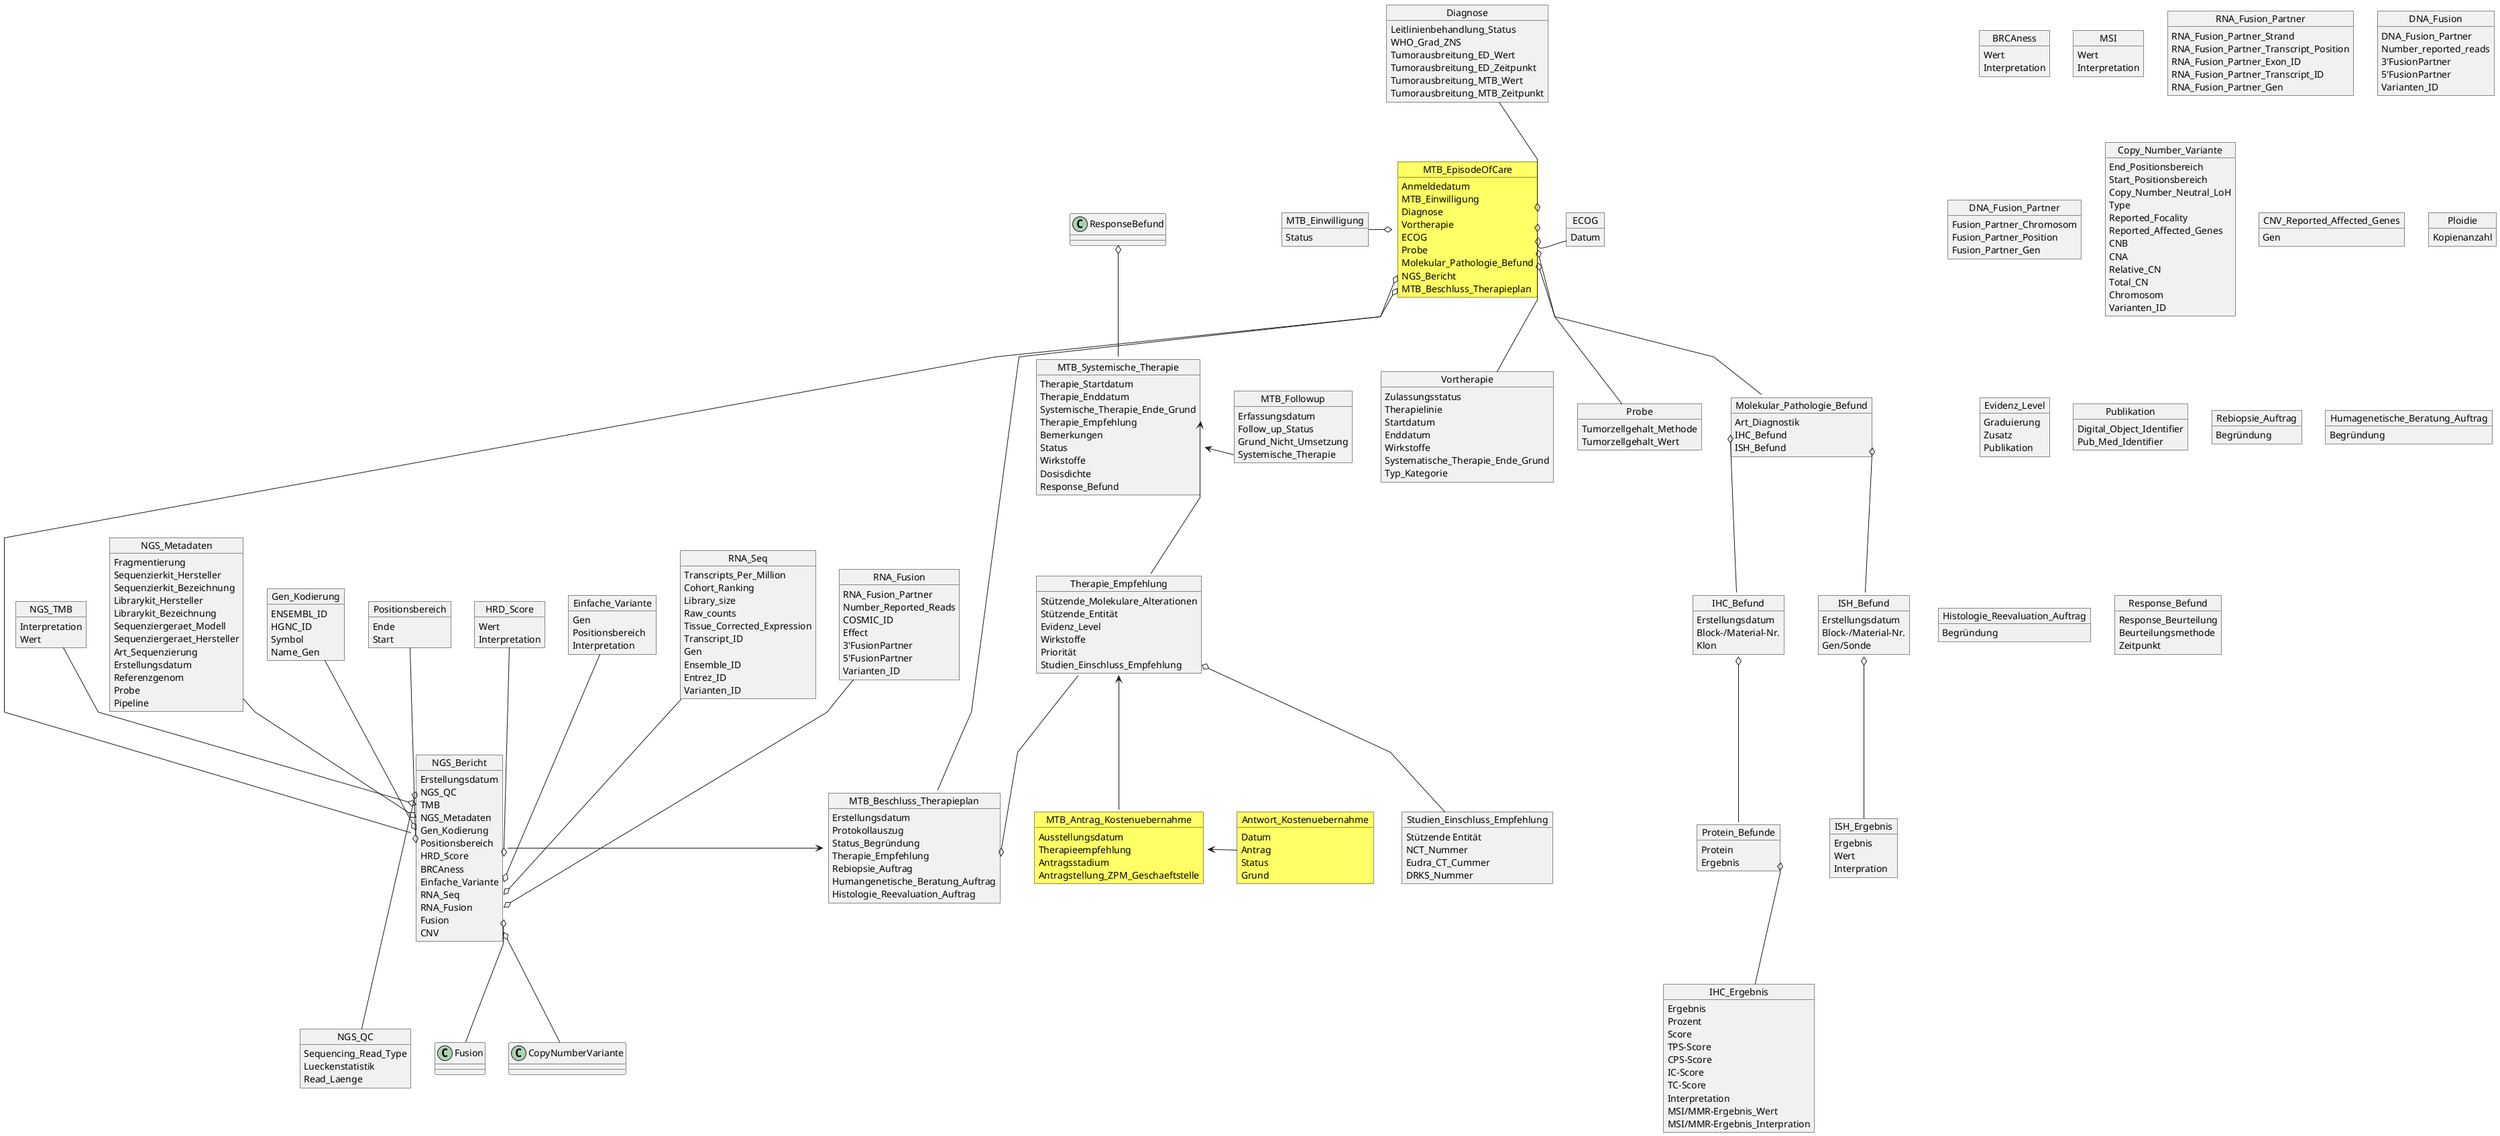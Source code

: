 @startuml MII_MTB_LM
skinparam linetype polyline 

object MTB_EpisodeOfCare #FFFF66 {
    Anmeldedatum
    MTB_Einwilligung
    Diagnose
    Vortherapie
    ECOG
    Probe
    Molekular_Pathologie_Befund
    NGS_Bericht
    MTB_Beschluss_Therapieplan
}

object MTB_Einwilligung {
    Status
}

object Diagnose {
    Leitlinienbehandlung_Status
    WHO_Grad_ZNS
    Tumorausbreitung_ED_Wert
    Tumorausbreitung_ED_Zeitpunkt
    Tumorausbreitung_MTB_Wert
    Tumorausbreitung_MTB_Zeitpunkt
}

object Vortherapie {
    Zulassungsstatus
    Therapielinie
    Startdatum
    Enddatum
    Wirkstoffe
    Systematische_Therapie_Ende_Grund
    Typ_Kategorie
}

object ECOG {
    Datum
}

object Probe {
    Tumorzellgehalt_Methode
    Tumorzellgehalt_Wert
}

object Molekular_Pathologie_Befund {
    Art_Diagnostik
    IHC_Befund
    ISH_Befund
}

object IHC_Befund {
    Erstellungsdatum
    Block-/Material-Nr.
    Klon
}

object Protein_Befunde {
    Protein
    Ergebnis
}

object IHC_Ergebnis {
    Ergebnis
    Prozent
    Score
    TPS-Score
    CPS-Score
    IC-Score
    TC-Score
    Interpretation
    MSI/MMR-Ergebnis_Wert
    MSI/MMR-Ergebnis_Interpration
}

object ISH_Befund {
    Erstellungsdatum
    Block-/Material-Nr.
    Gen/Sonde
}

object ISH_Ergebnis {
    Ergebnis
    Wert
    Interpration
}

object NGS_Bericht {
    Erstellungsdatum
    NGS_QC
    TMB
    NGS_Metadaten
    Gen_Kodierung
    Positionsbereich
    HRD_Score
    BRCAness
    Einfache_Variante
    RNA_Seq
    RNA_Fusion
    Fusion
    CNV 
}

object NGS_QC {
    Sequencing_Read_Type
    Lueckenstatistik
    Read_Laenge 
}
object NGS_TMB {
    Interpretation
    Wert
}

object NGS_Metadaten {
    Fragmentierung
    Sequenzierkit_Hersteller
    Sequenzierkit_Bezeichnung
    Librarykit_Hersteller
    Librarykit_Bezeichnung
    Sequenziergeraet_Modell
    Sequenziergeraet_Hersteller
    Art_Sequenzierung
    Erstellungsdatum
    Referenzgenom
    Probe
    Pipeline
}

object Gen_Kodierung{
    ENSEMBL_ID
    HGNC_ID
    Symbol
    Name_Gen
}

object Positionsbereich {
    Ende
    Start
} 

object HRD_Score {
    Wert
    Interpretation
}

object BRCAness {
    Wert
    Interpretation
}

object MSI {
    Wert
    Interpretation
}

object Einfache_Variante {
    Gen
    Positionsbereich
    Interpretation
}

object RNA_Seq {
    Transcripts_Per_Million
    Cohort_Ranking
    Library_size
    Raw_counts
    Tissue_Corrected_Expression
    Transcript_ID
    Gen
    Ensemble_ID
    Entrez_ID
    Varianten_ID
}

object RNA_Fusion {
    RNA_Fusion_Partner
    Number_Reported_Reads
    COSMIC_ID
    Effect
    3'FusionPartner
    5'FusionPartner
    Varianten_ID
}

object RNA_Fusion_Partner {
    RNA_Fusion_Partner_Strand
    RNA_Fusion_Partner_Transcript_Position
    RNA_Fusion_Partner_Exon_ID
    RNA_Fusion_Partner_Transcript_ID
    RNA_Fusion_Partner_Gen
}

object DNA_Fusion {
    DNA_Fusion_Partner
    Number_reported_reads
    3'FusionPartner
    5'FusionPartner
    Varianten_ID
}

object DNA_Fusion_Partner {
    Fusion_Partner_Chromosom
    Fusion_Partner_Position
    Fusion_Partner_Gen
}

object Copy_Number_Variante {
    End_Positionsbereich
    Start_Positionsbereich
    Copy_Number_Neutral_LoH
    Type
    Reported_Focality
    Reported_Affected_Genes
    CNB
    CNA
    Relative_CN
    Total_CN
    Chromosom
    Varianten_ID

} 

object CNV_Reported_Affected_Genes {
    Gen
}

object Ploidie {
    Kopienanzahl
}

object MTB_Beschluss_Therapieplan {
    Erstellungsdatum
    Protokollauszug
    Status_Begründung
    Therapie_Empfehlung
    Rebiopsie_Auftrag
    Humangenetische_Beratung_Auftrag
    Histologie_Reevaluation_Auftrag
}

object Therapie_Empfehlung {
    Stützende_Molekulare_Alterationen
    Stützende_Entität
    Evidenz_Level
    Wirkstoffe
    Priorität
    Studien_Einschluss_Empfehlung
}

object Evidenz_Level {
    Graduierung
    Zusatz
    Publikation
}

object Publikation {
    Digital_Object_Identifier
    Pub_Med_Identifier
}

object Studien_Einschluss_Empfehlung{
    Stützende Entität
    NCT_Nummer
    Eudra_CT_Cummer
    DRKS_Nummer
}

object Rebiopsie_Auftrag {
    Begründung
}

object Humagenetische_Beratung_Auftrag {
    Begründung
}

object Histologie_Reevaluation_Auftrag {
    Begründung
}

object MTB_Followup {
    Erfassungsdatum
    Follow_up_Status
    Grund_Nicht_Umsetzung
    Systemische_Therapie
}

object MTB_Systemische_Therapie {
    Therapie_Startdatum 
    Therapie_Enddatum
    Systemische_Therapie_Ende_Grund 
    Therapie_Empfehlung
    Bemerkungen
    Status
    Wirkstoffe
    Dosisdichte
    Response_Befund
}

object Response_Befund{
    Response_Beurteilung
    Beurteilungsmethode
    Zeitpunkt
}


object MTB_Antrag_Kostenuebernahme #FFFF66 {
    Ausstellungsdatum
    Therapieempfehlung 
    Antragsstadium
    Antragstellung_ZPM_Geschaeftstelle
}

object Antwort_Kostenuebernahme #FFFF66 {
    Datum
    Antrag 
    Status
    Grund
}

Antwort_Kostenuebernahme::Antrag -left-> MTB_Antrag_Kostenuebernahme
MTB_EpisodeOfCare::MTB_Einwiliigung o-left- MTB_Einwilligung
MTB_EpisodeOfCare::Diagnose o-up- Diagnose
MTB_EpisodeOfCare::Vortherapie o-down- Vortherapie
MTB_EpisodeOfCare::Probe o-down- Probe
MTB_EpisodeOfCare::Molekular_Pathologie_Befund  o-down- Molekular_Pathologie_Befund
MTB_EpisodeOfCare::NGS_Bericht o-down--- NGS_Bericht
MTB_EpisodeOfCare::MTB_Beschluss_Therapieplan o-down-- MTB_Beschluss_Therapieplan
MTB_EpisodeOfCare::ECOG o-right- ECOG
MTB_Systemische_Therapie::Therapie_Empfehlung <-- Therapie_Empfehlung
ResponseBefund o-down- MTB_Systemische_Therapie
MTB_Systemische_Therapie <-right- MTB_Followup::Systemische_Therapie
NGS_TMB --o NGS_Bericht::TMB
NGS_Metadaten --o NGS_Bericht::NGS_Metadaten
Gen_Kodierung --o NGS_Bericht::Gen_Kodierung
Positionsbereich --o NGS_Bericht::Positionsbereich
HRD_Score --o NGS_Bericht::HRD_Score 
Einfache_Variante --o NGS_Bericht::Einfache_Variante 
RNA_Seq --o NGS_Bericht::RNA_Seq 
RNA_Fusion --o NGS_Bericht::RNA_Fusion 
Therapie_Empfehlung --o MTB_Beschluss_Therapieplan::Therapie_Empfehlung
NGS_Bericht::NGS_QC o-- NGS_QC
NGS_Bericht::Fusion o-- Fusion 
NGS_Bericht::CNV o-- CopyNumberVariante
Therapie_Empfehlung::Studien_Einschluss_Empfehlung o--  Studien_Einschluss_Empfehlung
NGS_Bericht -right--> MTB_Beschluss_Therapieplan 
Therapie_Empfehlung <-- MTB_Antrag_Kostenuebernahme::TherapieEmpfehlung
IHC_Befund::Protein_Befunde o-- Protein_Befunde
Protein_Befunde::Ergebnis o-- IHC_Ergebnis
Molekular_Pathologie_Befund::IHC_Befund o-- IHC_Befund
Molekular_Pathologie_Befund::ISH_Befund o-- ISH_Befund
ISH_Befund::Ergebnis o-- ISH_Ergebnis

@enduml